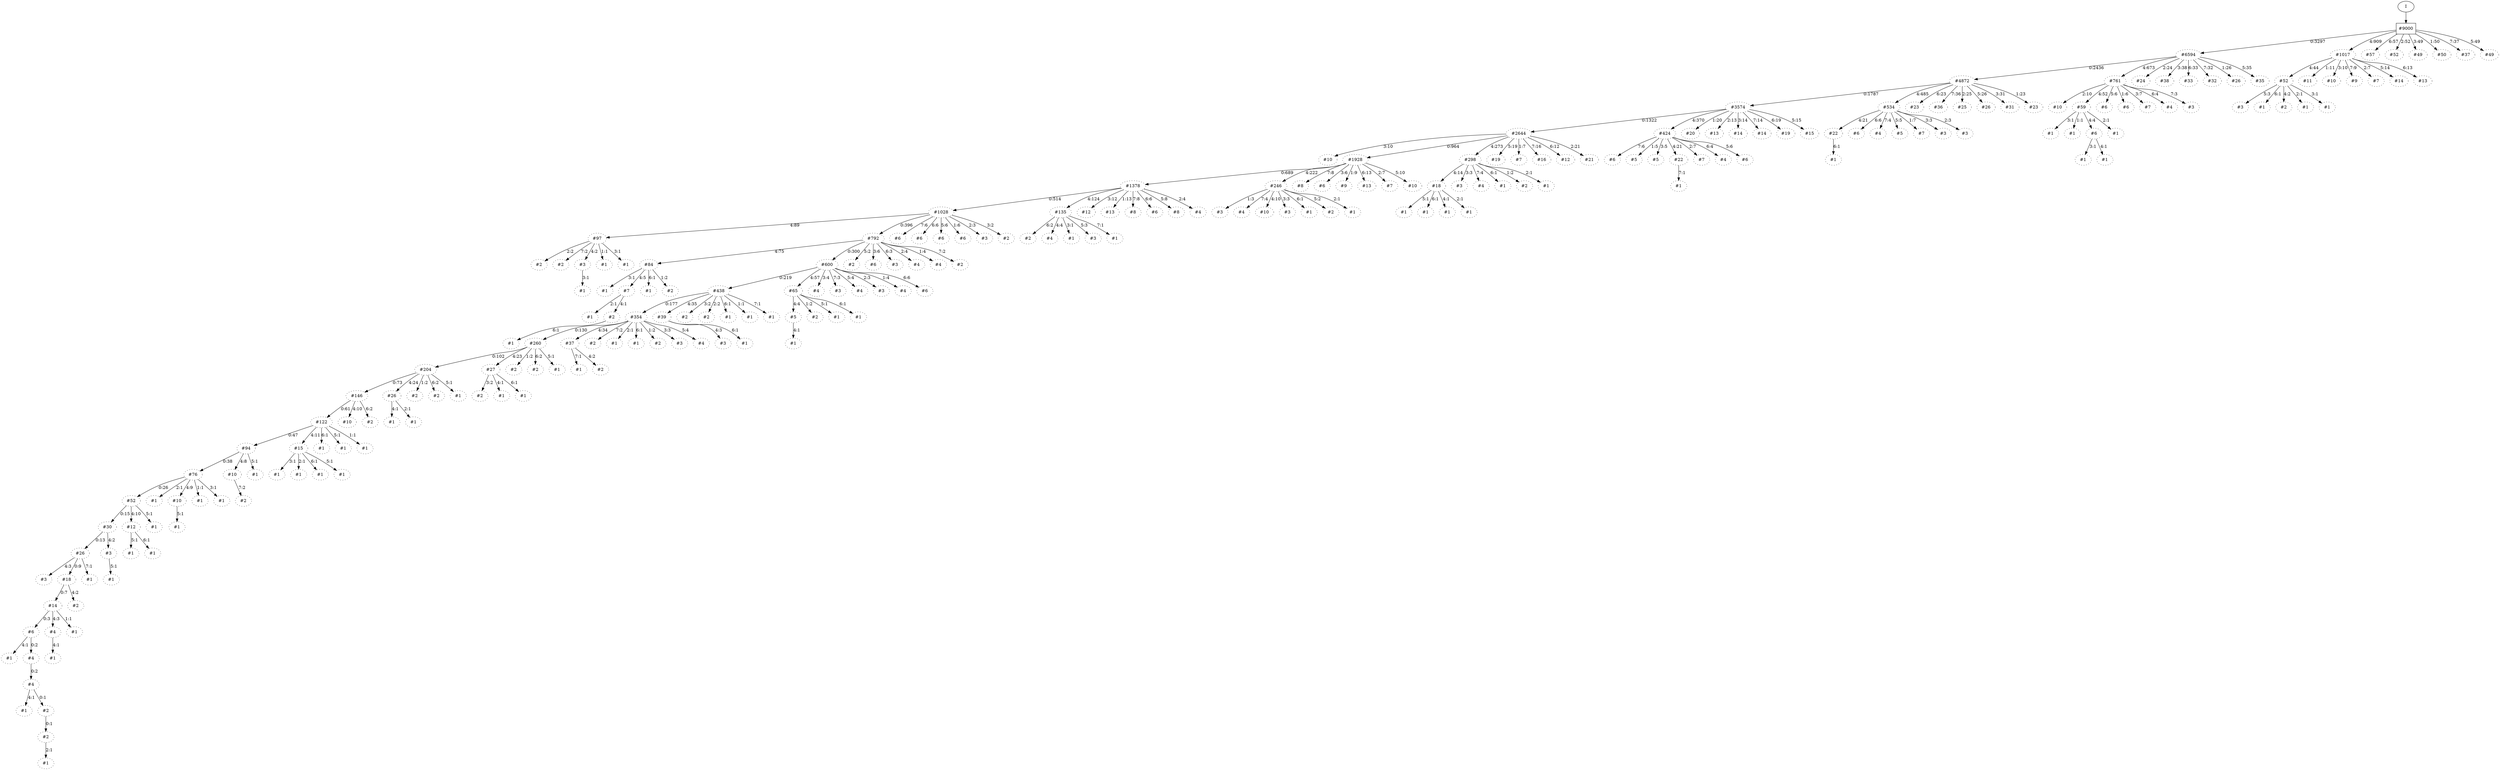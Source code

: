 // produced with flexfringe from git commitd1cf04ada0831d0605a3651971ef9a02091d8823
// dfasat/flexfringe -h=kldistance -d=kl_data -n=10 -x=0 -w=1 -a=1 -b=1 -f=1 -I=0 -t=1 -p=0.2 --output-dir=experiments/flexfringe_test/flexfringe_data/dfa /Users/nicholasrenninger/Google Drive/Grad School/specification learning/code/DPFA_DTS_product_experiment/dfasatInvestigations/experiments/flexfringe_test/flexfringe_data/flexfringe_test_train 
digraph DFA {
	0 [label="root" shape=box];
		I -> 0;
	0 [ label="#9000"  ];
		0 -> 1 [label="0:3297"  ];
		0 -> 10 [label="4:909"  ];
		0 -> 36 [label="6:57"  ];
		0 -> 46 [label="2:52"  ];
		0 -> 51 [label="3:49"  ];
		0 -> 55 [label="1:50"  ];
		0 -> 56 [label="7:37"  ];
		0 -> 97 [label="5:49"  ];
	1 [ label="#6594"  style=dotted ];
		1 -> 2 [label="0:2436"  ];
		1 -> 33 [label="4:673"  ];
		1 -> 35 [label="2:24"  ];
		1 -> 43 [label="3:38"  ];
		1 -> 50 [label="6:33"  ];
		1 -> 54 [label="7:32"  ];
		1 -> 87 [label="1:26"  ];
		1 -> 95 [label="5:35"  ];
	2 [ label="#4872"  style=dotted ];
		2 -> 3 [label="0:1787"  ];
		2 -> 13 [label="4:485"  ];
		2 -> 47 [label="6:23"  ];
		2 -> 53 [label="7:36"  ];
		2 -> 57 [label="2:25"  ];
		2 -> 68 [label="5:26"  ];
		2 -> 74 [label="3:31"  ];
		2 -> 93 [label="1:23"  ];
	3 [ label="#3574"  style=dotted ];
		3 -> 4 [label="0:1322"  ];
		3 -> 30 [label="4:370"  ];
		3 -> 69 [label="1:20"  ];
		3 -> 84 [label="2:13"  ];
		3 -> 98 [label="3:14"  ];
		3 -> 103 [label="7:14"  ];
		3 -> 112 [label="6:19"  ];
		3 -> 157 [label="5:15"  ];
	4 [ label="#2644"  style=dotted ];
		4 -> 5 [label="3:10"  ];
		4 -> 6 [label="0:964"  ];
		4 -> 34 [label="4:273"  ];
		4 -> 73 [label="5:19"  ];
		4 -> 77 [label="1:7"  ];
		4 -> 80 [label="7:16"  ];
		4 -> 100 [label="6:12"  ];
		4 -> 105 [label="2:21"  ];
	6 [ label="#1928"  style=dotted ];
		6 -> 7 [label="0:689"  ];
		6 -> 44 [label="4:222"  ];
		6 -> 45 [label="7:8"  ];
		6 -> 63 [label="3:6"  ];
		6 -> 79 [label="1:9"  ];
		6 -> 113 [label="6:13"  ];
		6 -> 137 [label="2:7"  ];
		6 -> 160 [label="5:10"  ];
	7 [ label="#1378"  style=dotted ];
		7 -> 8 [label="0:514"  ];
		7 -> 29 [label="4:124"  ];
		7 -> 60 [label="3:12"  ];
		7 -> 76 [label="1:13"  ];
		7 -> 92 [label="7:8"  ];
		7 -> 94 [label="6:6"  ];
		7 -> 96 [label="5:8"  ];
		7 -> 145 [label="2:4"  ];
	8 [ label="#1028"  style=dotted ];
		8 -> 9 [label="4:89"  ];
		8 -> 11 [label="0:396"  ];
		8 -> 67 [label="7:6"  ];
		8 -> 75 [label="6:6"  ];
		8 -> 91 [label="5:6"  ];
		8 -> 165 [label="1:6"  ];
		8 -> 176 [label="2:3"  ];
		8 -> 229 [label="3:2"  ];
	11 [ label="#792"  style=dotted ];
		11 -> 12 [label="4:75"  ];
		11 -> 15 [label="0:300"  ];
		11 -> 28 [label="5:2"  ];
		11 -> 42 [label="3:6"  ];
		11 -> 121 [label="6:3"  ];
		11 -> 126 [label="2:4"  ];
		11 -> 158 [label="1:4"  ];
		11 -> 172 [label="7:2"  ];
	15 [ label="#600"  style=dotted ];
		15 -> 16 [label="0:219"  ];
		15 -> 62 [label="4:57"  ];
		15 -> 72 [label="3:4"  ];
		15 -> 101 [label="7:3"  ];
		15 -> 132 [label="5:4"  ];
		15 -> 133 [label="2:3"  ];
		15 -> 134 [label="1:4"  ];
		15 -> 138 [label="6:6"  ];
	16 [ label="#438"  style=dotted ];
		16 -> 17 [label="0:177"  ];
		16 -> 37 [label="4:35"  ];
		16 -> 170 [label="3:2"  ];
		16 -> 175 [label="2:2"  ];
		16 -> 200 [label="6:1"  ];
		16 -> 202 [label="1:1"  ];
		16 -> 206 [label="7:1"  ];
	17 [ label="#354"  style=dotted ];
		17 -> 18 [label="0:130"  ];
		17 -> 48 [label="4:34"  ];
		17 -> 143 [label="7:2"  ];
		17 -> 144 [label="2:1"  ];
		17 -> 162 [label="6:1"  ];
		17 -> 166 [label="1:2"  ];
		17 -> 177 [label="3:3"  ];
		17 -> 208 [label="5:4"  ];
	18 [ label="#260"  style=dotted ];
		18 -> 19 [label="0:102"  ];
		18 -> 59 [label="4:23"  ];
		18 -> 152 [label="1:2"  ];
		18 -> 156 [label="6:2"  ];
		18 -> 227 [label="5:1"  ];
	19 [ label="#204"  style=dotted ];
		19 -> 20 [label="0:73"  ];
		19 -> 52 [label="4:24"  ];
		19 -> 153 [label="1:2"  ];
		19 -> 234 [label="6:2"  ];
		19 -> 237 [label="5:1"  ];
	20 [ label="#146"  style=dotted ];
		20 -> 21 [label="0:61"  ];
		20 -> 85 [label="4:10"  ];
		20 -> 186 [label="6:2"  ];
	21 [ label="#122"  style=dotted ];
		21 -> 22 [label="0:47"  ];
		21 -> 82 [label="4:11"  ];
		21 -> 217 [label="6:1"  ];
		21 -> 181 [label="5:1"  ];
		21 -> 193 [label="1:1"  ];
	22 [ label="#94"  style=dotted ];
		22 -> 23 [label="0:38"  ];
		22 -> 129 [label="4:8"  ];
		22 -> 194 [label="5:1"  ];
	23 [ label="#76"  style=dotted ];
		23 -> 24 [label="0:26"  ];
		23 -> 142 [label="2:1"  ];
		23 -> 174 [label="4:9"  ];
		23 -> 179 [label="1:1"  ];
		23 -> 205 [label="3:1"  ];
	24 [ label="#52"  style=dotted ];
		24 -> 25 [label="0:15"  ];
		24 -> 65 [label="4:10"  ];
		24 -> 241 [label="5:1"  ];
	25 [ label="#30"  style=dotted ];
		25 -> 26 [label="0:13"  ];
		25 -> 119 [label="4:2"  ];
	26 [ label="#26"  style=dotted ];
		26 -> 27 [label="4:3"  ];
		26 -> 114 [label="0:9"  ];
		26 -> 231 [label="7:1"  ];
	114 [ label="#18"  style=dotted ];
		114 -> 115 [label="0:7"  ];
		114 -> 124 [label="4:2"  ];
	115 [ label="#14"  style=dotted ];
		115 -> 116 [label="0:3"  ];
		115 -> 169 [label="4:3"  ];
		115 -> 190 [label="1:1"  ];
	116 [ label="#6"  style=dotted ];
		116 -> 117 [label="4:1"  ];
		116 -> 219 [label="0:2"  ];
	219 [ label="#4"  style=dotted ];
		219 -> 220 [label="0:2"  ];
	220 [ label="#4"  style=dotted ];
		220 -> 221 [label="4:1"  ];
		220 -> 223 [label="0:1"  ];
	223 [ label="#2"  style=dotted ];
		223 -> 224 [label="0:1"  ];
	224 [ label="#2"  style=dotted ];
		224 -> 225 [label="2:1"  ];
	225 [ label="#1"  style=dotted ];
	221 [ label="#1"  style=dotted ];
	117 [ label="#1"  style=dotted ];
	169 [ label="#4"  style=dotted ];
		169 -> 212 [label="4:1"  ];
	212 [ label="#1"  style=dotted ];
	190 [ label="#1"  style=dotted ];
	124 [ label="#2"  style=dotted ];
	27 [ label="#3"  style=dotted ];
	231 [ label="#1"  style=dotted ];
	119 [ label="#3"  style=dotted ];
		119 -> 180 [label="5:1"  ];
	180 [ label="#1"  style=dotted ];
	65 [ label="#12"  style=dotted ];
		65 -> 233 [label="5:1"  ];
		65 -> 239 [label="6:1"  ];
	233 [ label="#1"  style=dotted ];
	239 [ label="#1"  style=dotted ];
	241 [ label="#1"  style=dotted ];
	205 [ label="#1"  style=dotted ];
	174 [ label="#10"  style=dotted ];
		174 -> 184 [label="5:1"  ];
	184 [ label="#1"  style=dotted ];
	142 [ label="#1"  style=dotted ];
	179 [ label="#1"  style=dotted ];
	129 [ label="#10"  style=dotted ];
		129 -> 161 [label="7:2"  ];
	161 [ label="#2"  style=dotted ];
	194 [ label="#1"  style=dotted ];
	82 [ label="#15"  style=dotted ];
		82 -> 83 [label="3:1"  ];
		82 -> 214 [label="2:1"  ];
		82 -> 207 [label="6:1"  ];
		82 -> 226 [label="5:1"  ];
	83 [ label="#1"  style=dotted ];
	226 [ label="#1"  style=dotted ];
	214 [ label="#1"  style=dotted ];
	207 [ label="#1"  style=dotted ];
	181 [ label="#1"  style=dotted ];
	217 [ label="#1"  style=dotted ];
	193 [ label="#1"  style=dotted ];
	85 [ label="#10"  style=dotted ];
	186 [ label="#2"  style=dotted ];
	52 [ label="#26"  style=dotted ];
		52 -> 215 [label="4:1"  ];
		52 -> 216 [label="2:1"  ];
	215 [ label="#1"  style=dotted ];
	216 [ label="#1"  style=dotted ];
	237 [ label="#1"  style=dotted ];
	234 [ label="#2"  style=dotted ];
	153 [ label="#2"  style=dotted ];
	59 [ label="#27"  style=dotted ];
		59 -> 150 [label="3:2"  ];
		59 -> 191 [label="4:1"  ];
		59 -> 222 [label="6:1"  ];
	150 [ label="#2"  style=dotted ];
	191 [ label="#1"  style=dotted ];
	222 [ label="#1"  style=dotted ];
	227 [ label="#1"  style=dotted ];
	156 [ label="#2"  style=dotted ];
	152 [ label="#2"  style=dotted ];
	177 [ label="#3"  style=dotted ];
	48 [ label="#37"  style=dotted ];
		48 -> 213 [label="7:1"  ];
		48 -> 199 [label="4:2"  ];
	199 [ label="#2"  style=dotted ];
	213 [ label="#1"  style=dotted ];
	208 [ label="#4"  style=dotted ];
	144 [ label="#1"  style=dotted ];
	162 [ label="#1"  style=dotted ];
	143 [ label="#2"  style=dotted ];
	166 [ label="#2"  style=dotted ];
	170 [ label="#2"  style=dotted ];
	37 [ label="#39"  style=dotted ];
		37 -> 38 [label="4:3"  ];
		37 -> 123 [label="6:1"  ];
	38 [ label="#3"  style=dotted ];
	123 [ label="#1"  style=dotted ];
	175 [ label="#2"  style=dotted ];
	200 [ label="#1"  style=dotted ];
	206 [ label="#1"  style=dotted ];
	202 [ label="#1"  style=dotted ];
	72 [ label="#4"  style=dotted ];
	62 [ label="#65"  style=dotted ];
		62 -> 131 [label="4:4"  ];
		62 -> 151 [label="1:2"  ];
		62 -> 183 [label="5:1"  ];
		62 -> 230 [label="6:1"  ];
	131 [ label="#5"  style=dotted ];
		131 -> 135 [label="4:1"  ];
	135 [ label="#1"  style=dotted ];
	183 [ label="#1"  style=dotted ];
	230 [ label="#1"  style=dotted ];
	151 [ label="#2"  style=dotted ];
	132 [ label="#4"  style=dotted ];
	133 [ label="#3"  style=dotted ];
	138 [ label="#6"  style=dotted ];
	101 [ label="#3"  style=dotted ];
	134 [ label="#4"  style=dotted ];
	42 [ label="#6"  style=dotted ];
	12 [ label="#84"  style=dotted ];
		12 -> 32 [label="3:1"  ];
		12 -> 125 [label="4:5"  ];
		12 -> 167 [label="6:1"  ];
		12 -> 171 [label="1:2"  ];
	32 [ label="#1"  style=dotted ];
	125 [ label="#7"  style=dotted ];
		125 -> 196 [label="2:1"  ];
		125 -> 235 [label="4:1"  ];
	235 [ label="#2"  style=dotted ];
		235 -> 236 [label="6:1"  ];
	236 [ label="#1"  style=dotted ];
	196 [ label="#1"  style=dotted ];
	167 [ label="#1"  style=dotted ];
	171 [ label="#2"  style=dotted ];
	28 [ label="#2"  style=dotted ];
	126 [ label="#4"  style=dotted ];
	121 [ label="#3"  style=dotted ];
	172 [ label="#2"  style=dotted ];
	158 [ label="#4"  style=dotted ];
	229 [ label="#2"  style=dotted ];
	9 [ label="#97"  style=dotted ];
		9 -> 71 [label="2:2"  ];
		9 -> 118 [label="7:2"  ];
		9 -> 140 [label="4:2"  ];
		9 -> 201 [label="1:1"  ];
		9 -> 209 [label="3:1"  ];
	209 [ label="#1"  style=dotted ];
	140 [ label="#3"  style=dotted ];
		140 -> 141 [label="3:1"  ];
	141 [ label="#1"  style=dotted ];
	71 [ label="#2"  style=dotted ];
	118 [ label="#2"  style=dotted ];
	201 [ label="#1"  style=dotted ];
	91 [ label="#6"  style=dotted ];
	176 [ label="#3"  style=dotted ];
	75 [ label="#6"  style=dotted ];
	67 [ label="#6"  style=dotted ];
	165 [ label="#6"  style=dotted ];
	60 [ label="#12"  style=dotted ];
	29 [ label="#135"  style=dotted ];
		29 -> 58 [label="6:2"  ];
		29 -> 108 [label="4:4"  ];
		29 -> 163 [label="3:1"  ];
		29 -> 204 [label="5:3"  ];
		29 -> 240 [label="7:1"  ];
	163 [ label="#1"  style=dotted ];
	108 [ label="#4"  style=dotted ];
	204 [ label="#3"  style=dotted ];
	58 [ label="#2"  style=dotted ];
	240 [ label="#1"  style=dotted ];
	96 [ label="#8"  style=dotted ];
	145 [ label="#4"  style=dotted ];
	94 [ label="#6"  style=dotted ];
	92 [ label="#8"  style=dotted ];
	76 [ label="#13"  style=dotted ];
	63 [ label="#6"  style=dotted ];
	44 [ label="#246"  style=dotted ];
		44 -> 78 [label="1:3"  ];
		44 -> 102 [label="7:4"  ];
		44 -> 127 [label="4:10"  ];
		44 -> 146 [label="3:3"  ];
		44 -> 203 [label="6:1"  ];
		44 -> 211 [label="5:2"  ];
		44 -> 228 [label="2:1"  ];
	146 [ label="#3"  style=dotted ];
	127 [ label="#10"  style=dotted ];
	211 [ label="#2"  style=dotted ];
	228 [ label="#1"  style=dotted ];
	203 [ label="#1"  style=dotted ];
	102 [ label="#4"  style=dotted ];
	78 [ label="#3"  style=dotted ];
	160 [ label="#10"  style=dotted ];
	137 [ label="#7"  style=dotted ];
	113 [ label="#13"  style=dotted ];
	45 [ label="#8"  style=dotted ];
	79 [ label="#9"  style=dotted ];
	5 [ label="#10"  style=dotted ];
	34 [ label="#298"  style=dotted ];
		34 -> 61 [label="4:14"  ];
		34 -> 110 [label="3:3"  ];
		34 -> 130 [label="7:4"  ];
		34 -> 154 [label="6:1"  ];
		34 -> 187 [label="1:2"  ];
		34 -> 189 [label="2:1"  ];
	110 [ label="#3"  style=dotted ];
	61 [ label="#18"  style=dotted ];
		61 -> 111 [label="5:1"  ];
		61 -> 192 [label="6:1"  ];
		61 -> 197 [label="4:1"  ];
		61 -> 238 [label="2:1"  ];
	197 [ label="#1"  style=dotted ];
	111 [ label="#1"  style=dotted ];
	238 [ label="#1"  style=dotted ];
	192 [ label="#1"  style=dotted ];
	189 [ label="#1"  style=dotted ];
	154 [ label="#1"  style=dotted ];
	130 [ label="#4"  style=dotted ];
	187 [ label="#2"  style=dotted ];
	73 [ label="#19"  style=dotted ];
	105 [ label="#21"  style=dotted ];
	100 [ label="#12"  style=dotted ];
	80 [ label="#16"  style=dotted ];
	77 [ label="#7"  style=dotted ];
	98 [ label="#14"  style=dotted ];
	30 [ label="#424"  style=dotted ];
		30 -> 49 [label="7:6"  ];
		30 -> 86 [label="1:5"  ];
		30 -> 89 [label="3:5"  ];
		30 -> 99 [label="4:21"  ];
		30 -> 104 [label="2:7"  ];
		30 -> 107 [label="6:4"  ];
		30 -> 182 [label="5:6"  ];
	89 [ label="#5"  style=dotted ];
	99 [ label="#22"  style=dotted ];
		99 -> 120 [label="7:1"  ];
	120 [ label="#1"  style=dotted ];
	182 [ label="#6"  style=dotted ];
	104 [ label="#7"  style=dotted ];
	107 [ label="#4"  style=dotted ];
	49 [ label="#6"  style=dotted ];
	86 [ label="#5"  style=dotted ];
	157 [ label="#15"  style=dotted ];
	84 [ label="#13"  style=dotted ];
	112 [ label="#19"  style=dotted ];
	103 [ label="#14"  style=dotted ];
	69 [ label="#20"  style=dotted ];
	74 [ label="#31"  style=dotted ];
	13 [ label="#534"  style=dotted ];
		13 -> 14 [label="4:21"  ];
		13 -> 66 [label="6:6"  ];
		13 -> 70 [label="7:4"  ];
		13 -> 109 [label="5:5"  ];
		13 -> 155 [label="1:7"  ];
		13 -> 164 [label="3:3"  ];
		13 -> 178 [label="2:3"  ];
	164 [ label="#3"  style=dotted ];
	14 [ label="#22"  style=dotted ];
		14 -> 198 [label="6:1"  ];
	198 [ label="#1"  style=dotted ];
	109 [ label="#5"  style=dotted ];
	178 [ label="#3"  style=dotted ];
	66 [ label="#6"  style=dotted ];
	70 [ label="#4"  style=dotted ];
	155 [ label="#7"  style=dotted ];
	68 [ label="#26"  style=dotted ];
	57 [ label="#25"  style=dotted ];
	47 [ label="#23"  style=dotted ];
	53 [ label="#36"  style=dotted ];
	93 [ label="#23"  style=dotted ];
	43 [ label="#38"  style=dotted ];
	33 [ label="#761"  style=dotted ];
		33 -> 39 [label="2:10"  ];
		33 -> 40 [label="4:52"  ];
		33 -> 106 [label="5:6"  ];
		33 -> 122 [label="1:6"  ];
		33 -> 128 [label="3:7"  ];
		33 -> 139 [label="6:4"  ];
		33 -> 168 [label="7:3"  ];
	128 [ label="#7"  style=dotted ];
	40 [ label="#59"  style=dotted ];
		40 -> 41 [label="3:1"  ];
		40 -> 148 [label="1:1"  ];
		40 -> 159 [label="4:4"  ];
		40 -> 185 [label="2:1"  ];
	41 [ label="#1"  style=dotted ];
	159 [ label="#6"  style=dotted ];
		159 -> 218 [label="3:1"  ];
		159 -> 195 [label="4:1"  ];
	218 [ label="#1"  style=dotted ];
	195 [ label="#1"  style=dotted ];
	185 [ label="#1"  style=dotted ];
	148 [ label="#1"  style=dotted ];
	106 [ label="#6"  style=dotted ];
	39 [ label="#10"  style=dotted ];
	139 [ label="#4"  style=dotted ];
	168 [ label="#3"  style=dotted ];
	122 [ label="#6"  style=dotted ];
	95 [ label="#35"  style=dotted ];
	35 [ label="#24"  style=dotted ];
	50 [ label="#33"  style=dotted ];
	54 [ label="#32"  style=dotted ];
	87 [ label="#26"  style=dotted ];
	51 [ label="#49"  style=dotted ];
	10 [ label="#1017"  style=dotted ];
		10 -> 31 [label="4:44"  ];
		10 -> 81 [label="1:11"  ];
		10 -> 88 [label="3:10"  ];
		10 -> 90 [label="7:9"  ];
		10 -> 147 [label="2:7"  ];
		10 -> 149 [label="5:14"  ];
		10 -> 173 [label="6:13"  ];
	88 [ label="#10"  style=dotted ];
	31 [ label="#52"  style=dotted ];
		31 -> 64 [label="5:3"  ];
		31 -> 136 [label="6:1"  ];
		31 -> 188 [label="4:2"  ];
		31 -> 210 [label="2:1"  ];
		31 -> 232 [label="3:1"  ];
	232 [ label="#1"  style=dotted ];
	188 [ label="#2"  style=dotted ];
	64 [ label="#3"  style=dotted ];
	210 [ label="#1"  style=dotted ];
	136 [ label="#1"  style=dotted ];
	149 [ label="#14"  style=dotted ];
	147 [ label="#7"  style=dotted ];
	173 [ label="#13"  style=dotted ];
	90 [ label="#9"  style=dotted ];
	81 [ label="#11"  style=dotted ];
	97 [ label="#49"  style=dotted ];
	46 [ label="#52"  style=dotted ];
	36 [ label="#57"  style=dotted ];
	56 [ label="#37"  style=dotted ];
	55 [ label="#50"  style=dotted ];
}
